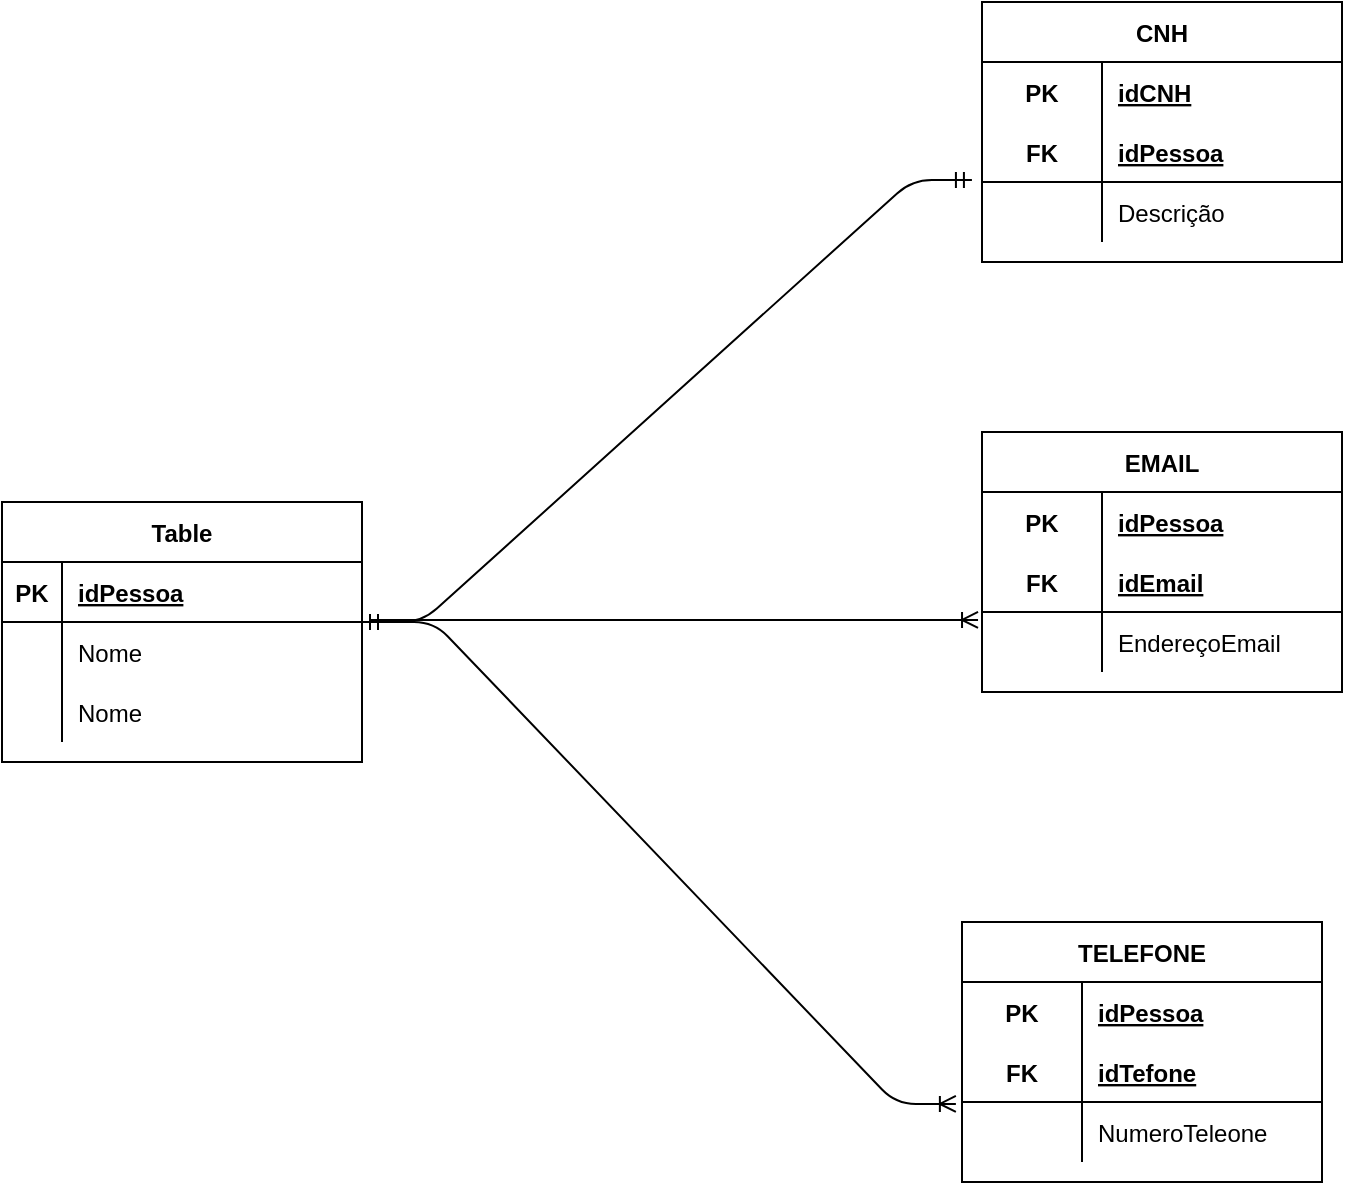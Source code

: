 <mxfile version="14.9.3" type="google"><diagram id="6pepdpDlZ7OoYAfMwlmR" name="Page-1"><mxGraphModel dx="868" dy="450" grid="1" gridSize="10" guides="1" tooltips="1" connect="1" arrows="1" fold="1" page="1" pageScale="1" pageWidth="827" pageHeight="1169" math="0" shadow="0"><root><mxCell id="0"/><mxCell id="1" parent="0"/><mxCell id="sRbvbebpDeAurqqSm3NL-1" value="Table" style="shape=table;startSize=30;container=1;collapsible=1;childLayout=tableLayout;fixedRows=1;rowLines=0;fontStyle=1;align=center;resizeLast=1;" vertex="1" parent="1"><mxGeometry x="100" y="260" width="180" height="130" as="geometry"/></mxCell><mxCell id="sRbvbebpDeAurqqSm3NL-2" value="" style="shape=partialRectangle;collapsible=0;dropTarget=0;pointerEvents=0;fillColor=none;top=0;left=0;bottom=1;right=0;points=[[0,0.5],[1,0.5]];portConstraint=eastwest;" vertex="1" parent="sRbvbebpDeAurqqSm3NL-1"><mxGeometry y="30" width="180" height="30" as="geometry"/></mxCell><mxCell id="sRbvbebpDeAurqqSm3NL-3" value="PK" style="shape=partialRectangle;connectable=0;fillColor=none;top=0;left=0;bottom=0;right=0;fontStyle=1;overflow=hidden;" vertex="1" parent="sRbvbebpDeAurqqSm3NL-2"><mxGeometry width="30" height="30" as="geometry"/></mxCell><mxCell id="sRbvbebpDeAurqqSm3NL-4" value="idPessoa" style="shape=partialRectangle;connectable=0;fillColor=none;top=0;left=0;bottom=0;right=0;align=left;spacingLeft=6;fontStyle=5;overflow=hidden;" vertex="1" parent="sRbvbebpDeAurqqSm3NL-2"><mxGeometry x="30" width="150" height="30" as="geometry"/></mxCell><mxCell id="sRbvbebpDeAurqqSm3NL-5" value="" style="shape=partialRectangle;collapsible=0;dropTarget=0;pointerEvents=0;fillColor=none;top=0;left=0;bottom=0;right=0;points=[[0,0.5],[1,0.5]];portConstraint=eastwest;" vertex="1" parent="sRbvbebpDeAurqqSm3NL-1"><mxGeometry y="60" width="180" height="30" as="geometry"/></mxCell><mxCell id="sRbvbebpDeAurqqSm3NL-6" value="" style="shape=partialRectangle;connectable=0;fillColor=none;top=0;left=0;bottom=0;right=0;editable=1;overflow=hidden;" vertex="1" parent="sRbvbebpDeAurqqSm3NL-5"><mxGeometry width="30" height="30" as="geometry"/></mxCell><mxCell id="sRbvbebpDeAurqqSm3NL-7" value="Nome" style="shape=partialRectangle;connectable=0;fillColor=none;top=0;left=0;bottom=0;right=0;align=left;spacingLeft=6;overflow=hidden;" vertex="1" parent="sRbvbebpDeAurqqSm3NL-5"><mxGeometry x="30" width="150" height="30" as="geometry"/></mxCell><mxCell id="sRbvbebpDeAurqqSm3NL-8" value="" style="shape=partialRectangle;collapsible=0;dropTarget=0;pointerEvents=0;fillColor=none;top=0;left=0;bottom=0;right=0;points=[[0,0.5],[1,0.5]];portConstraint=eastwest;" vertex="1" parent="sRbvbebpDeAurqqSm3NL-1"><mxGeometry y="90" width="180" height="30" as="geometry"/></mxCell><mxCell id="sRbvbebpDeAurqqSm3NL-9" value="" style="shape=partialRectangle;connectable=0;fillColor=none;top=0;left=0;bottom=0;right=0;editable=1;overflow=hidden;" vertex="1" parent="sRbvbebpDeAurqqSm3NL-8"><mxGeometry width="30" height="30" as="geometry"/></mxCell><mxCell id="sRbvbebpDeAurqqSm3NL-10" value="Nome" style="shape=partialRectangle;connectable=0;fillColor=none;top=0;left=0;bottom=0;right=0;align=left;spacingLeft=6;overflow=hidden;" vertex="1" parent="sRbvbebpDeAurqqSm3NL-8"><mxGeometry x="30" width="150" height="30" as="geometry"/></mxCell><mxCell id="sRbvbebpDeAurqqSm3NL-11" value="CNH" style="shape=table;startSize=30;container=1;collapsible=1;childLayout=tableLayout;fixedRows=1;rowLines=0;fontStyle=1;align=center;resizeLast=1;" vertex="1" parent="1"><mxGeometry x="590" y="10" width="180" height="130" as="geometry"/></mxCell><mxCell id="sRbvbebpDeAurqqSm3NL-12" value="" style="shape=partialRectangle;collapsible=0;dropTarget=0;pointerEvents=0;fillColor=none;top=0;left=0;bottom=0;right=0;points=[[0,0.5],[1,0.5]];portConstraint=eastwest;" vertex="1" parent="sRbvbebpDeAurqqSm3NL-11"><mxGeometry y="30" width="180" height="30" as="geometry"/></mxCell><mxCell id="sRbvbebpDeAurqqSm3NL-13" value="PK" style="shape=partialRectangle;connectable=0;fillColor=none;top=0;left=0;bottom=0;right=0;fontStyle=1;overflow=hidden;" vertex="1" parent="sRbvbebpDeAurqqSm3NL-12"><mxGeometry width="60" height="30" as="geometry"/></mxCell><mxCell id="sRbvbebpDeAurqqSm3NL-14" value="idCNH" style="shape=partialRectangle;connectable=0;fillColor=none;top=0;left=0;bottom=0;right=0;align=left;spacingLeft=6;fontStyle=5;overflow=hidden;" vertex="1" parent="sRbvbebpDeAurqqSm3NL-12"><mxGeometry x="60" width="120" height="30" as="geometry"/></mxCell><mxCell id="sRbvbebpDeAurqqSm3NL-15" value="" style="shape=partialRectangle;collapsible=0;dropTarget=0;pointerEvents=0;fillColor=none;top=0;left=0;bottom=1;right=0;points=[[0,0.5],[1,0.5]];portConstraint=eastwest;" vertex="1" parent="sRbvbebpDeAurqqSm3NL-11"><mxGeometry y="60" width="180" height="30" as="geometry"/></mxCell><mxCell id="sRbvbebpDeAurqqSm3NL-16" value="FK" style="shape=partialRectangle;connectable=0;fillColor=none;top=0;left=0;bottom=0;right=0;fontStyle=1;overflow=hidden;" vertex="1" parent="sRbvbebpDeAurqqSm3NL-15"><mxGeometry width="60" height="30" as="geometry"/></mxCell><mxCell id="sRbvbebpDeAurqqSm3NL-17" value="idPessoa" style="shape=partialRectangle;connectable=0;fillColor=none;top=0;left=0;bottom=0;right=0;align=left;spacingLeft=6;fontStyle=5;overflow=hidden;" vertex="1" parent="sRbvbebpDeAurqqSm3NL-15"><mxGeometry x="60" width="120" height="30" as="geometry"/></mxCell><mxCell id="sRbvbebpDeAurqqSm3NL-18" value="" style="shape=partialRectangle;collapsible=0;dropTarget=0;pointerEvents=0;fillColor=none;top=0;left=0;bottom=0;right=0;points=[[0,0.5],[1,0.5]];portConstraint=eastwest;" vertex="1" parent="sRbvbebpDeAurqqSm3NL-11"><mxGeometry y="90" width="180" height="30" as="geometry"/></mxCell><mxCell id="sRbvbebpDeAurqqSm3NL-19" value="" style="shape=partialRectangle;connectable=0;fillColor=none;top=0;left=0;bottom=0;right=0;editable=1;overflow=hidden;" vertex="1" parent="sRbvbebpDeAurqqSm3NL-18"><mxGeometry width="60" height="30" as="geometry"/></mxCell><mxCell id="sRbvbebpDeAurqqSm3NL-20" value="Descrição" style="shape=partialRectangle;connectable=0;fillColor=none;top=0;left=0;bottom=0;right=0;align=left;spacingLeft=6;overflow=hidden;" vertex="1" parent="sRbvbebpDeAurqqSm3NL-18"><mxGeometry x="60" width="120" height="30" as="geometry"/></mxCell><mxCell id="sRbvbebpDeAurqqSm3NL-21" value="EMAIL" style="shape=table;startSize=30;container=1;collapsible=1;childLayout=tableLayout;fixedRows=1;rowLines=0;fontStyle=1;align=center;resizeLast=1;" vertex="1" parent="1"><mxGeometry x="590" y="225" width="180" height="130" as="geometry"/></mxCell><mxCell id="sRbvbebpDeAurqqSm3NL-22" value="" style="shape=partialRectangle;collapsible=0;dropTarget=0;pointerEvents=0;fillColor=none;top=0;left=0;bottom=0;right=0;points=[[0,0.5],[1,0.5]];portConstraint=eastwest;" vertex="1" parent="sRbvbebpDeAurqqSm3NL-21"><mxGeometry y="30" width="180" height="30" as="geometry"/></mxCell><mxCell id="sRbvbebpDeAurqqSm3NL-23" value="PK" style="shape=partialRectangle;connectable=0;fillColor=none;top=0;left=0;bottom=0;right=0;fontStyle=1;overflow=hidden;" vertex="1" parent="sRbvbebpDeAurqqSm3NL-22"><mxGeometry width="60" height="30" as="geometry"/></mxCell><mxCell id="sRbvbebpDeAurqqSm3NL-24" value="idPessoa" style="shape=partialRectangle;connectable=0;fillColor=none;top=0;left=0;bottom=0;right=0;align=left;spacingLeft=6;fontStyle=5;overflow=hidden;" vertex="1" parent="sRbvbebpDeAurqqSm3NL-22"><mxGeometry x="60" width="120" height="30" as="geometry"/></mxCell><mxCell id="sRbvbebpDeAurqqSm3NL-25" value="" style="shape=partialRectangle;collapsible=0;dropTarget=0;pointerEvents=0;fillColor=none;top=0;left=0;bottom=1;right=0;points=[[0,0.5],[1,0.5]];portConstraint=eastwest;" vertex="1" parent="sRbvbebpDeAurqqSm3NL-21"><mxGeometry y="60" width="180" height="30" as="geometry"/></mxCell><mxCell id="sRbvbebpDeAurqqSm3NL-26" value="FK" style="shape=partialRectangle;connectable=0;fillColor=none;top=0;left=0;bottom=0;right=0;fontStyle=1;overflow=hidden;" vertex="1" parent="sRbvbebpDeAurqqSm3NL-25"><mxGeometry width="60" height="30" as="geometry"/></mxCell><mxCell id="sRbvbebpDeAurqqSm3NL-27" value="idEmail" style="shape=partialRectangle;connectable=0;fillColor=none;top=0;left=0;bottom=0;right=0;align=left;spacingLeft=6;fontStyle=5;overflow=hidden;" vertex="1" parent="sRbvbebpDeAurqqSm3NL-25"><mxGeometry x="60" width="120" height="30" as="geometry"/></mxCell><mxCell id="sRbvbebpDeAurqqSm3NL-28" value="" style="shape=partialRectangle;collapsible=0;dropTarget=0;pointerEvents=0;fillColor=none;top=0;left=0;bottom=0;right=0;points=[[0,0.5],[1,0.5]];portConstraint=eastwest;" vertex="1" parent="sRbvbebpDeAurqqSm3NL-21"><mxGeometry y="90" width="180" height="30" as="geometry"/></mxCell><mxCell id="sRbvbebpDeAurqqSm3NL-29" value="" style="shape=partialRectangle;connectable=0;fillColor=none;top=0;left=0;bottom=0;right=0;editable=1;overflow=hidden;" vertex="1" parent="sRbvbebpDeAurqqSm3NL-28"><mxGeometry width="60" height="30" as="geometry"/></mxCell><mxCell id="sRbvbebpDeAurqqSm3NL-30" value="EndereçoEmail" style="shape=partialRectangle;connectable=0;fillColor=none;top=0;left=0;bottom=0;right=0;align=left;spacingLeft=6;overflow=hidden;" vertex="1" parent="sRbvbebpDeAurqqSm3NL-28"><mxGeometry x="60" width="120" height="30" as="geometry"/></mxCell><mxCell id="sRbvbebpDeAurqqSm3NL-31" value="" style="edgeStyle=entityRelationEdgeStyle;fontSize=12;html=1;endArrow=ERoneToMany;exitX=1.022;exitY=-0.033;exitDx=0;exitDy=0;exitPerimeter=0;entryX=-0.011;entryY=1.133;entryDx=0;entryDy=0;entryPerimeter=0;" edge="1" parent="1" source="sRbvbebpDeAurqqSm3NL-5" target="sRbvbebpDeAurqqSm3NL-25"><mxGeometry width="100" height="100" relative="1" as="geometry"><mxPoint x="360" y="400" as="sourcePoint"/><mxPoint x="460" y="280" as="targetPoint"/></mxGeometry></mxCell><mxCell id="sRbvbebpDeAurqqSm3NL-32" value="" style="edgeStyle=entityRelationEdgeStyle;fontSize=12;html=1;endArrow=ERmandOne;startArrow=ERmandOne;entryX=-0.028;entryY=-0.033;entryDx=0;entryDy=0;entryPerimeter=0;" edge="1" parent="1" target="sRbvbebpDeAurqqSm3NL-18"><mxGeometry width="100" height="100" relative="1" as="geometry"><mxPoint x="280" y="320" as="sourcePoint"/><mxPoint x="380" y="220" as="targetPoint"/></mxGeometry></mxCell><mxCell id="sRbvbebpDeAurqqSm3NL-33" value="" style="edgeStyle=entityRelationEdgeStyle;fontSize=12;html=1;endArrow=ERoneToMany;entryX=-0.017;entryY=0.033;entryDx=0;entryDy=0;entryPerimeter=0;" edge="1" parent="1"><mxGeometry width="100" height="100" relative="1" as="geometry"><mxPoint x="286" y="320" as="sourcePoint"/><mxPoint x="576.94" y="560.99" as="targetPoint"/></mxGeometry></mxCell><mxCell id="sRbvbebpDeAurqqSm3NL-34" value="TELEFONE" style="shape=table;startSize=30;container=1;collapsible=1;childLayout=tableLayout;fixedRows=1;rowLines=0;fontStyle=1;align=center;resizeLast=1;" vertex="1" parent="1"><mxGeometry x="580" y="470" width="180" height="130" as="geometry"/></mxCell><mxCell id="sRbvbebpDeAurqqSm3NL-35" value="" style="shape=partialRectangle;collapsible=0;dropTarget=0;pointerEvents=0;fillColor=none;top=0;left=0;bottom=0;right=0;points=[[0,0.5],[1,0.5]];portConstraint=eastwest;" vertex="1" parent="sRbvbebpDeAurqqSm3NL-34"><mxGeometry y="30" width="180" height="30" as="geometry"/></mxCell><mxCell id="sRbvbebpDeAurqqSm3NL-36" value="PK" style="shape=partialRectangle;connectable=0;fillColor=none;top=0;left=0;bottom=0;right=0;fontStyle=1;overflow=hidden;" vertex="1" parent="sRbvbebpDeAurqqSm3NL-35"><mxGeometry width="60" height="30" as="geometry"/></mxCell><mxCell id="sRbvbebpDeAurqqSm3NL-37" value="idPessoa" style="shape=partialRectangle;connectable=0;fillColor=none;top=0;left=0;bottom=0;right=0;align=left;spacingLeft=6;fontStyle=5;overflow=hidden;" vertex="1" parent="sRbvbebpDeAurqqSm3NL-35"><mxGeometry x="60" width="120" height="30" as="geometry"/></mxCell><mxCell id="sRbvbebpDeAurqqSm3NL-38" value="" style="shape=partialRectangle;collapsible=0;dropTarget=0;pointerEvents=0;fillColor=none;top=0;left=0;bottom=1;right=0;points=[[0,0.5],[1,0.5]];portConstraint=eastwest;" vertex="1" parent="sRbvbebpDeAurqqSm3NL-34"><mxGeometry y="60" width="180" height="30" as="geometry"/></mxCell><mxCell id="sRbvbebpDeAurqqSm3NL-39" value="FK" style="shape=partialRectangle;connectable=0;fillColor=none;top=0;left=0;bottom=0;right=0;fontStyle=1;overflow=hidden;" vertex="1" parent="sRbvbebpDeAurqqSm3NL-38"><mxGeometry width="60" height="30" as="geometry"/></mxCell><mxCell id="sRbvbebpDeAurqqSm3NL-40" value="idTefone" style="shape=partialRectangle;connectable=0;fillColor=none;top=0;left=0;bottom=0;right=0;align=left;spacingLeft=6;fontStyle=5;overflow=hidden;" vertex="1" parent="sRbvbebpDeAurqqSm3NL-38"><mxGeometry x="60" width="120" height="30" as="geometry"/></mxCell><mxCell id="sRbvbebpDeAurqqSm3NL-41" value="" style="shape=partialRectangle;collapsible=0;dropTarget=0;pointerEvents=0;fillColor=none;top=0;left=0;bottom=0;right=0;points=[[0,0.5],[1,0.5]];portConstraint=eastwest;" vertex="1" parent="sRbvbebpDeAurqqSm3NL-34"><mxGeometry y="90" width="180" height="30" as="geometry"/></mxCell><mxCell id="sRbvbebpDeAurqqSm3NL-42" value="" style="shape=partialRectangle;connectable=0;fillColor=none;top=0;left=0;bottom=0;right=0;editable=1;overflow=hidden;" vertex="1" parent="sRbvbebpDeAurqqSm3NL-41"><mxGeometry width="60" height="30" as="geometry"/></mxCell><mxCell id="sRbvbebpDeAurqqSm3NL-43" value="NumeroTeleone" style="shape=partialRectangle;connectable=0;fillColor=none;top=0;left=0;bottom=0;right=0;align=left;spacingLeft=6;overflow=hidden;" vertex="1" parent="sRbvbebpDeAurqqSm3NL-41"><mxGeometry x="60" width="120" height="30" as="geometry"/></mxCell></root></mxGraphModel></diagram></mxfile>